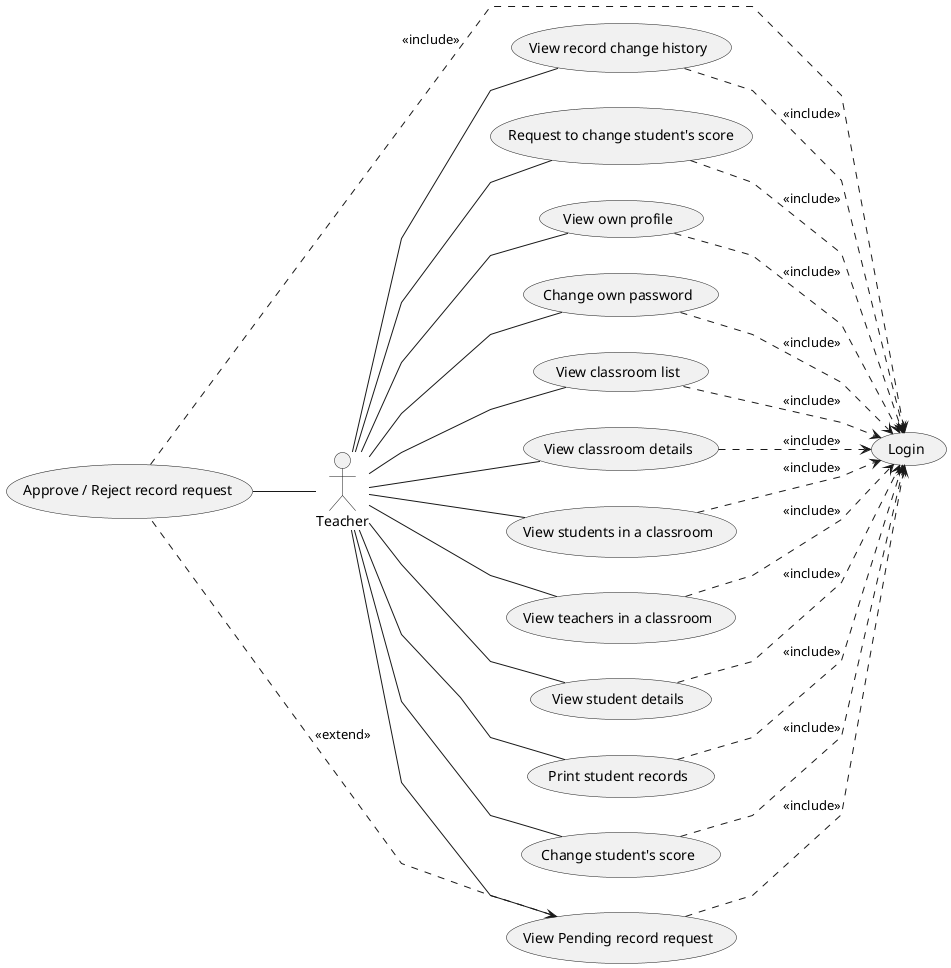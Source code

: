 @startuml
left to right direction
skinparam Linetype polyline

(Login) as UC33
(View own profile) as UC34
(Change own password) as UC35
(View classroom list) as UC36
(View classroom details) as UC37
(View students in a classroom) as UC38
(View teachers in a classroom) as UC39
(View student details) as UC40
(Print student records) as UC41
(Change student's score) as UC42
(View Pending record request) as UC44
(Approve / Reject record request) as UC44.1
(View record change history) as UC45
(Request to change student's score) as UC46
:Teacher: as A

A -- UC34
A -- UC35
A -- UC36
A -- UC37
A -- UC38
A -- UC39
A -- UC40
A -- UC41
A -- UC42
A -- UC44
A -u- UC44.1
A -- UC45
A -- UC46

UC44 <.. UC44.1: <<extend>>

UC34 ..> UC33 : <<include>>
UC35 ..> UC33 : <<include>>
UC36 ..> UC33 : <<include>>
UC37 ..> UC33 : <<include>>
UC38 ..> UC33 : <<include>>
UC39 ..> UC33 : <<include>>
UC40 ..> UC33 : <<include>>
UC41 ..> UC33 : <<include>>
UC42 ..> UC33 : <<include>>
UC44 ..> UC33 : <<include>>
UC44.1 ..> UC33 : <<include>>
UC45 ..> UC33 : <<include>>
UC46 ..> UC33 : <<include>>
@enduml  
